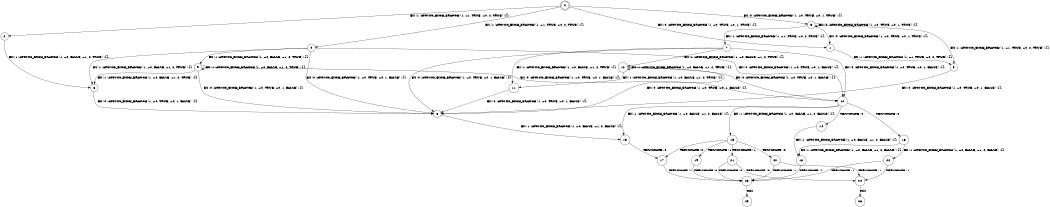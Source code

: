 digraph BCG {
size = "7, 10.5";
center = TRUE;
node [shape = circle];
0 [peripheries = 2];
0 -> 1 [label = "EX !0 !ATOMIC_EXCH_BRANCH (1, +0, TRUE, +0, 1, TRUE) !{}"];
0 -> 2 [label = "EX !1 !ATOMIC_EXCH_BRANCH (1, +1, TRUE, +0, 2, TRUE) !{}"];
0 -> 3 [label = "EX !0 !ATOMIC_EXCH_BRANCH (1, +0, TRUE, +0, 1, TRUE) !{}"];
0 -> 4 [label = "EX !1 !ATOMIC_EXCH_BRANCH (1, +1, TRUE, +0, 2, TRUE) !{}"];
1 -> 5 [label = "EX !1 !ATOMIC_EXCH_BRANCH (1, +1, TRUE, +0, 2, TRUE) !{}"];
2 -> 6 [label = "EX !1 !ATOMIC_EXCH_BRANCH (1, +0, FALSE, +1, 2, TRUE) !{}"];
3 -> 1 [label = "EX !0 !ATOMIC_EXCH_BRANCH (1, +0, TRUE, +0, 1, TRUE) !{}"];
3 -> 5 [label = "EX !1 !ATOMIC_EXCH_BRANCH (1, +1, TRUE, +0, 2, TRUE) !{}"];
3 -> 3 [label = "EX !0 !ATOMIC_EXCH_BRANCH (1, +0, TRUE, +0, 1, TRUE) !{}"];
3 -> 7 [label = "EX !1 !ATOMIC_EXCH_BRANCH (1, +1, TRUE, +0, 2, TRUE) !{}"];
4 -> 6 [label = "EX !1 !ATOMIC_EXCH_BRANCH (1, +0, FALSE, +1, 2, TRUE) !{}"];
4 -> 8 [label = "EX !0 !ATOMIC_EXCH_BRANCH (1, +0, TRUE, +0, 1, FALSE) !{}"];
4 -> 9 [label = "EX !1 !ATOMIC_EXCH_BRANCH (1, +0, FALSE, +1, 2, TRUE) !{}"];
4 -> 10 [label = "EX !0 !ATOMIC_EXCH_BRANCH (1, +0, TRUE, +0, 1, FALSE) !{}"];
5 -> 8 [label = "EX !0 !ATOMIC_EXCH_BRANCH (1, +0, TRUE, +0, 1, FALSE) !{}"];
6 -> 8 [label = "EX !0 !ATOMIC_EXCH_BRANCH (1, +0, TRUE, +0, 1, FALSE) !{}"];
7 -> 8 [label = "EX !0 !ATOMIC_EXCH_BRANCH (1, +0, TRUE, +0, 1, FALSE) !{}"];
7 -> 11 [label = "EX !1 !ATOMIC_EXCH_BRANCH (1, +0, FALSE, +1, 2, TRUE) !{}"];
7 -> 10 [label = "EX !0 !ATOMIC_EXCH_BRANCH (1, +0, TRUE, +0, 1, FALSE) !{}"];
7 -> 12 [label = "EX !1 !ATOMIC_EXCH_BRANCH (1, +0, FALSE, +1, 2, TRUE) !{}"];
8 -> 13 [label = "EX !1 !ATOMIC_EXCH_BRANCH (1, +0, FALSE, +1, 2, FALSE) !{}"];
9 -> 6 [label = "EX !1 !ATOMIC_EXCH_BRANCH (1, +0, FALSE, +1, 2, TRUE) !{}"];
9 -> 8 [label = "EX !0 !ATOMIC_EXCH_BRANCH (1, +0, TRUE, +0, 1, FALSE) !{}"];
9 -> 9 [label = "EX !1 !ATOMIC_EXCH_BRANCH (1, +0, FALSE, +1, 2, TRUE) !{}"];
9 -> 10 [label = "EX !0 !ATOMIC_EXCH_BRANCH (1, +0, TRUE, +0, 1, FALSE) !{}"];
10 -> 13 [label = "EX !1 !ATOMIC_EXCH_BRANCH (1, +0, FALSE, +1, 2, FALSE) !{}"];
10 -> 14 [label = "TERMINATE !0"];
10 -> 15 [label = "EX !1 !ATOMIC_EXCH_BRANCH (1, +0, FALSE, +1, 2, FALSE) !{}"];
10 -> 16 [label = "TERMINATE !0"];
11 -> 8 [label = "EX !0 !ATOMIC_EXCH_BRANCH (1, +0, TRUE, +0, 1, FALSE) !{}"];
12 -> 8 [label = "EX !0 !ATOMIC_EXCH_BRANCH (1, +0, TRUE, +0, 1, FALSE) !{}"];
12 -> 11 [label = "EX !1 !ATOMIC_EXCH_BRANCH (1, +0, FALSE, +1, 2, TRUE) !{}"];
12 -> 10 [label = "EX !0 !ATOMIC_EXCH_BRANCH (1, +0, TRUE, +0, 1, FALSE) !{}"];
12 -> 12 [label = "EX !1 !ATOMIC_EXCH_BRANCH (1, +0, FALSE, +1, 2, TRUE) !{}"];
13 -> 17 [label = "TERMINATE !0"];
14 -> 18 [label = "EX !1 !ATOMIC_EXCH_BRANCH (1, +0, FALSE, +1, 2, FALSE) !{}"];
15 -> 17 [label = "TERMINATE !0"];
15 -> 19 [label = "TERMINATE !1"];
15 -> 20 [label = "TERMINATE !0"];
15 -> 21 [label = "TERMINATE !1"];
16 -> 18 [label = "EX !1 !ATOMIC_EXCH_BRANCH (1, +0, FALSE, +1, 2, FALSE) !{}"];
16 -> 22 [label = "EX !1 !ATOMIC_EXCH_BRANCH (1, +0, FALSE, +1, 2, FALSE) !{}"];
17 -> 23 [label = "TERMINATE !1"];
18 -> 23 [label = "TERMINATE !1"];
19 -> 23 [label = "TERMINATE !0"];
20 -> 23 [label = "TERMINATE !1"];
20 -> 24 [label = "TERMINATE !1"];
21 -> 23 [label = "TERMINATE !0"];
21 -> 24 [label = "TERMINATE !0"];
22 -> 23 [label = "TERMINATE !1"];
22 -> 24 [label = "TERMINATE !1"];
23 -> 25 [label = "exit"];
24 -> 26 [label = "exit"];
}

